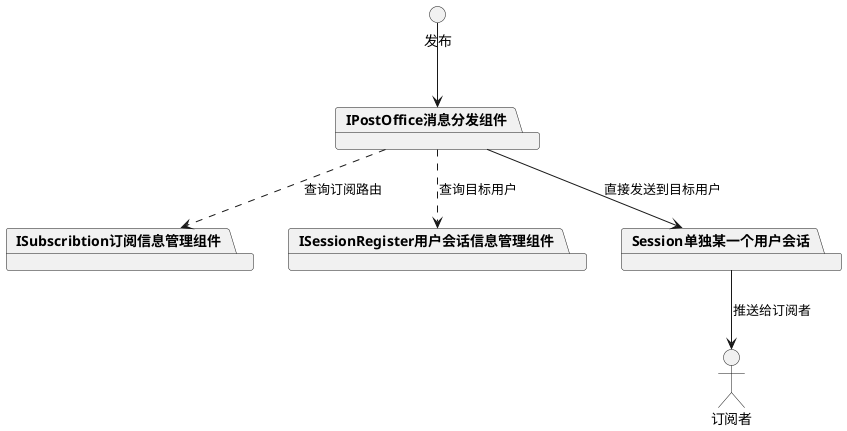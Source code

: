 @startuml

() 发布
actor 订阅者
package IPostOffice消息分发组件{
}

package ISubscribtion订阅信息管理组件{
}

package ISessionRegister用户会话信息管理组件{
}

package Session单独某一个用户会话{
}

发布 --> IPostOffice消息分发组件
IPostOffice消息分发组件 ..> ISubscribtion订阅信息管理组件:查询订阅路由
IPostOffice消息分发组件 ..> ISessionRegister用户会话信息管理组件:查询目标用户
IPostOffice消息分发组件 --> Session单独某一个用户会话:直接发送到目标用户
Session单独某一个用户会话 --> 订阅者:推送给订阅者
@enduml